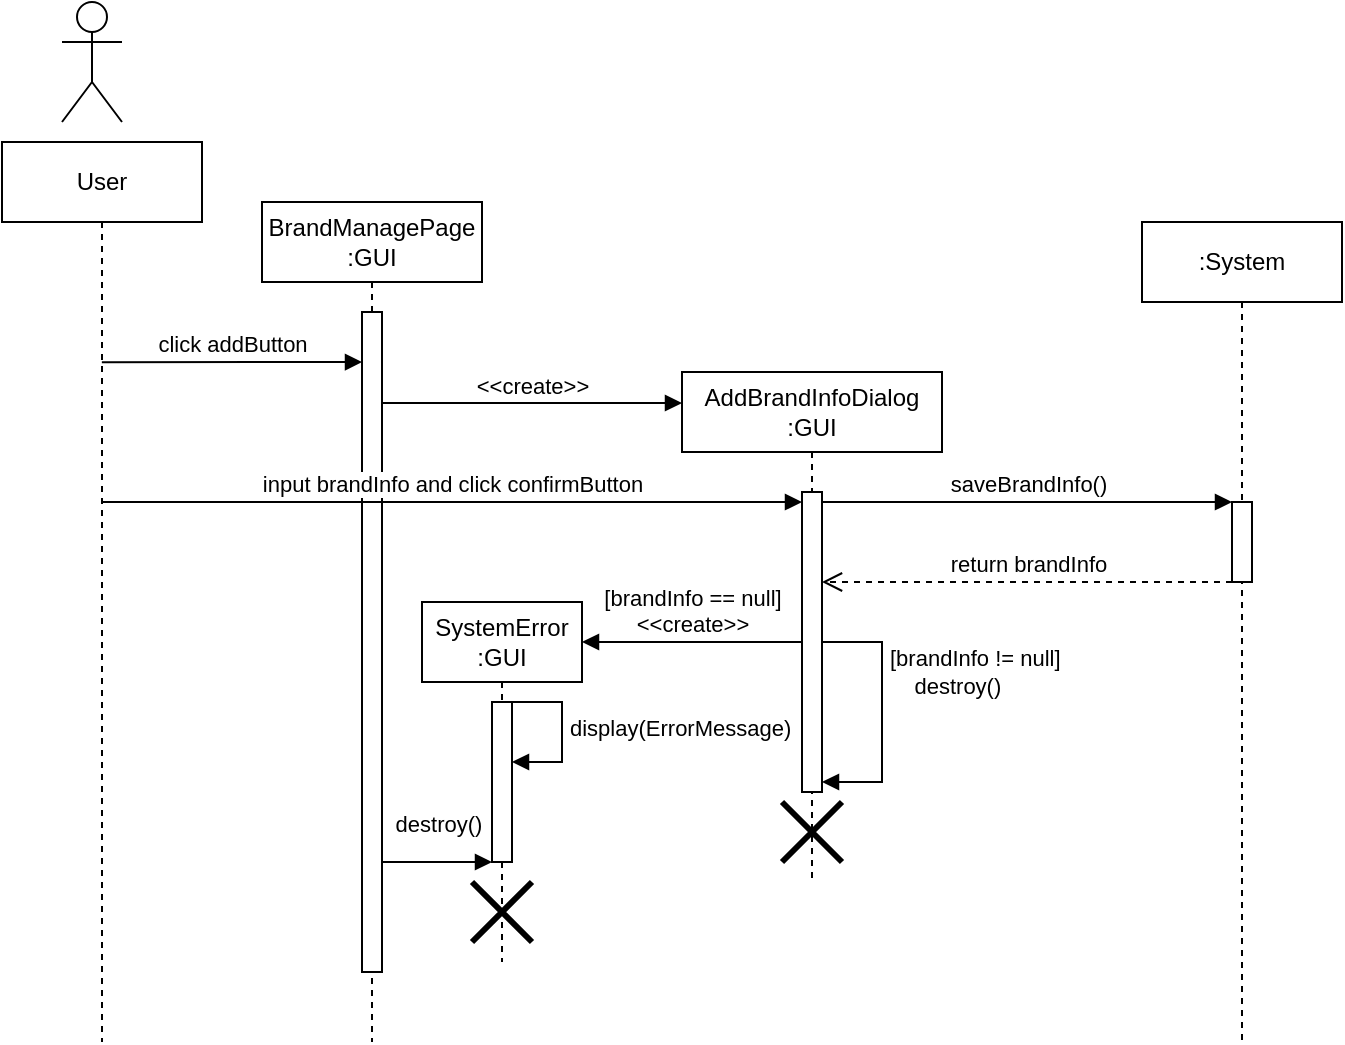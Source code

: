 <mxfile version="21.6.8" type="device">
  <diagram name="第 1 页" id="R1_87DZo59g75ZOinkfy">
    <mxGraphModel dx="757" dy="527" grid="1" gridSize="10" guides="1" tooltips="1" connect="1" arrows="1" fold="1" page="1" pageScale="1" pageWidth="827" pageHeight="1169" math="0" shadow="0">
      <root>
        <mxCell id="0" />
        <mxCell id="1" parent="0" />
        <mxCell id="oP_ZUvbUY2IcQDuaWGMk-1" value="" style="shape=umlActor;verticalLabelPosition=bottom;verticalAlign=top;html=1;" vertex="1" parent="1">
          <mxGeometry x="60" y="40" width="30" height="60" as="geometry" />
        </mxCell>
        <mxCell id="oP_ZUvbUY2IcQDuaWGMk-2" value="User" style="shape=umlLifeline;perimeter=lifelinePerimeter;whiteSpace=wrap;html=1;container=1;dropTarget=0;collapsible=0;recursiveResize=0;outlineConnect=0;portConstraint=eastwest;newEdgeStyle={&quot;edgeStyle&quot;:&quot;elbowEdgeStyle&quot;,&quot;elbow&quot;:&quot;vertical&quot;,&quot;curved&quot;:0,&quot;rounded&quot;:0};" vertex="1" parent="1">
          <mxGeometry x="30" y="110" width="100" height="450" as="geometry" />
        </mxCell>
        <mxCell id="oP_ZUvbUY2IcQDuaWGMk-3" value="BrandManagePage&lt;br&gt;:GUI" style="shape=umlLifeline;perimeter=lifelinePerimeter;whiteSpace=wrap;html=1;container=1;dropTarget=0;collapsible=0;recursiveResize=0;outlineConnect=0;portConstraint=eastwest;newEdgeStyle={&quot;edgeStyle&quot;:&quot;elbowEdgeStyle&quot;,&quot;elbow&quot;:&quot;vertical&quot;,&quot;curved&quot;:0,&quot;rounded&quot;:0};" vertex="1" parent="1">
          <mxGeometry x="160" y="140" width="110" height="420" as="geometry" />
        </mxCell>
        <mxCell id="oP_ZUvbUY2IcQDuaWGMk-4" value="" style="html=1;points=[];perimeter=orthogonalPerimeter;outlineConnect=0;targetShapes=umlLifeline;portConstraint=eastwest;newEdgeStyle={&quot;edgeStyle&quot;:&quot;elbowEdgeStyle&quot;,&quot;elbow&quot;:&quot;vertical&quot;,&quot;curved&quot;:0,&quot;rounded&quot;:0};" vertex="1" parent="oP_ZUvbUY2IcQDuaWGMk-3">
          <mxGeometry x="50" y="55" width="10" height="330" as="geometry" />
        </mxCell>
        <mxCell id="oP_ZUvbUY2IcQDuaWGMk-5" value="click addButton" style="html=1;verticalAlign=bottom;endArrow=block;edgeStyle=elbowEdgeStyle;elbow=vertical;curved=0;rounded=0;" edge="1" parent="1">
          <mxGeometry width="80" relative="1" as="geometry">
            <mxPoint x="79.929" y="220.136" as="sourcePoint" />
            <mxPoint x="210" y="220" as="targetPoint" />
          </mxGeometry>
        </mxCell>
        <mxCell id="oP_ZUvbUY2IcQDuaWGMk-6" value="AddBrandInfoDialog&lt;br&gt;:GUI" style="shape=umlLifeline;perimeter=lifelinePerimeter;whiteSpace=wrap;html=1;container=1;dropTarget=0;collapsible=0;recursiveResize=0;outlineConnect=0;portConstraint=eastwest;newEdgeStyle={&quot;edgeStyle&quot;:&quot;elbowEdgeStyle&quot;,&quot;elbow&quot;:&quot;vertical&quot;,&quot;curved&quot;:0,&quot;rounded&quot;:0};" vertex="1" parent="1">
          <mxGeometry x="370" y="225" width="130" height="255" as="geometry" />
        </mxCell>
        <mxCell id="oP_ZUvbUY2IcQDuaWGMk-7" value="" style="html=1;points=[];perimeter=orthogonalPerimeter;outlineConnect=0;targetShapes=umlLifeline;portConstraint=eastwest;newEdgeStyle={&quot;edgeStyle&quot;:&quot;elbowEdgeStyle&quot;,&quot;elbow&quot;:&quot;vertical&quot;,&quot;curved&quot;:0,&quot;rounded&quot;:0};" vertex="1" parent="oP_ZUvbUY2IcQDuaWGMk-6">
          <mxGeometry x="60" y="60" width="10" height="150" as="geometry" />
        </mxCell>
        <mxCell id="oP_ZUvbUY2IcQDuaWGMk-8" value="" style="shape=umlDestroy;whiteSpace=wrap;html=1;strokeWidth=3;targetShapes=umlLifeline;" vertex="1" parent="oP_ZUvbUY2IcQDuaWGMk-6">
          <mxGeometry x="50" y="215" width="30" height="30" as="geometry" />
        </mxCell>
        <mxCell id="oP_ZUvbUY2IcQDuaWGMk-9" value="&amp;lt;&amp;lt;create&amp;gt;&amp;gt;" style="html=1;verticalAlign=bottom;endArrow=block;edgeStyle=elbowEdgeStyle;elbow=vertical;curved=0;rounded=0;entryX=0;entryY=0.061;entryDx=0;entryDy=0;entryPerimeter=0;" edge="1" parent="1" source="oP_ZUvbUY2IcQDuaWGMk-4" target="oP_ZUvbUY2IcQDuaWGMk-6">
          <mxGeometry width="80" relative="1" as="geometry">
            <mxPoint x="240" y="240" as="sourcePoint" />
            <mxPoint x="320" y="240" as="targetPoint" />
          </mxGeometry>
        </mxCell>
        <mxCell id="oP_ZUvbUY2IcQDuaWGMk-10" value="input brandInfo and click confirmButton" style="html=1;verticalAlign=bottom;endArrow=block;edgeStyle=elbowEdgeStyle;elbow=vertical;curved=0;rounded=0;" edge="1" parent="1">
          <mxGeometry width="80" relative="1" as="geometry">
            <mxPoint x="80.167" y="290" as="sourcePoint" />
            <mxPoint x="430" y="290" as="targetPoint" />
          </mxGeometry>
        </mxCell>
        <mxCell id="oP_ZUvbUY2IcQDuaWGMk-11" value=":System" style="shape=umlLifeline;perimeter=lifelinePerimeter;whiteSpace=wrap;html=1;container=1;dropTarget=0;collapsible=0;recursiveResize=0;outlineConnect=0;portConstraint=eastwest;newEdgeStyle={&quot;edgeStyle&quot;:&quot;elbowEdgeStyle&quot;,&quot;elbow&quot;:&quot;vertical&quot;,&quot;curved&quot;:0,&quot;rounded&quot;:0};" vertex="1" parent="1">
          <mxGeometry x="600" y="150" width="100" height="410" as="geometry" />
        </mxCell>
        <mxCell id="oP_ZUvbUY2IcQDuaWGMk-12" value="" style="html=1;points=[];perimeter=orthogonalPerimeter;outlineConnect=0;targetShapes=umlLifeline;portConstraint=eastwest;newEdgeStyle={&quot;edgeStyle&quot;:&quot;elbowEdgeStyle&quot;,&quot;elbow&quot;:&quot;vertical&quot;,&quot;curved&quot;:0,&quot;rounded&quot;:0};" vertex="1" parent="oP_ZUvbUY2IcQDuaWGMk-11">
          <mxGeometry x="45" y="140" width="10" height="40" as="geometry" />
        </mxCell>
        <mxCell id="oP_ZUvbUY2IcQDuaWGMk-13" value="saveBrandInfo()" style="html=1;verticalAlign=bottom;endArrow=block;edgeStyle=elbowEdgeStyle;elbow=vertical;curved=0;rounded=0;" edge="1" parent="1">
          <mxGeometry width="80" relative="1" as="geometry">
            <mxPoint x="440" y="290" as="sourcePoint" />
            <mxPoint x="645" y="290" as="targetPoint" />
          </mxGeometry>
        </mxCell>
        <mxCell id="oP_ZUvbUY2IcQDuaWGMk-14" value="return brandInfo" style="html=1;verticalAlign=bottom;endArrow=open;dashed=1;endSize=8;edgeStyle=elbowEdgeStyle;elbow=vertical;curved=0;rounded=0;" edge="1" parent="1">
          <mxGeometry relative="1" as="geometry">
            <mxPoint x="645" y="330" as="sourcePoint" />
            <mxPoint x="440" y="330" as="targetPoint" />
          </mxGeometry>
        </mxCell>
        <mxCell id="oP_ZUvbUY2IcQDuaWGMk-15" value="[brandInfo != null]&lt;br&gt;&lt;span style=&quot;&quot;&gt;&lt;span style=&quot;&quot;&gt;&amp;nbsp;&amp;nbsp;&amp;nbsp;&amp;nbsp;&lt;/span&gt;&lt;/span&gt;destroy()" style="html=1;align=left;spacingLeft=2;endArrow=block;rounded=0;edgeStyle=orthogonalEdgeStyle;curved=0;rounded=0;" edge="1" parent="1">
          <mxGeometry relative="1" as="geometry">
            <mxPoint x="440" y="400" as="sourcePoint" />
            <Array as="points">
              <mxPoint x="440" y="360" />
              <mxPoint x="470" y="360" />
              <mxPoint x="470" y="430" />
            </Array>
            <mxPoint x="440" y="430" as="targetPoint" />
          </mxGeometry>
        </mxCell>
        <mxCell id="oP_ZUvbUY2IcQDuaWGMk-16" value="[brandInfo == null]&lt;br&gt;&amp;lt;&amp;lt;create&amp;gt;&amp;gt;" style="html=1;verticalAlign=bottom;endArrow=block;edgeStyle=elbowEdgeStyle;elbow=vertical;curved=0;rounded=0;" edge="1" parent="1" source="oP_ZUvbUY2IcQDuaWGMk-7">
          <mxGeometry width="80" relative="1" as="geometry">
            <mxPoint x="400" y="360" as="sourcePoint" />
            <mxPoint x="320" y="360" as="targetPoint" />
          </mxGeometry>
        </mxCell>
        <mxCell id="oP_ZUvbUY2IcQDuaWGMk-17" value="SystemError&lt;br&gt;:GUI" style="shape=umlLifeline;perimeter=lifelinePerimeter;whiteSpace=wrap;html=1;container=1;dropTarget=0;collapsible=0;recursiveResize=0;outlineConnect=0;portConstraint=eastwest;newEdgeStyle={&quot;edgeStyle&quot;:&quot;elbowEdgeStyle&quot;,&quot;elbow&quot;:&quot;vertical&quot;,&quot;curved&quot;:0,&quot;rounded&quot;:0};" vertex="1" parent="1">
          <mxGeometry x="240" y="340" width="80" height="180" as="geometry" />
        </mxCell>
        <mxCell id="oP_ZUvbUY2IcQDuaWGMk-18" value="" style="html=1;points=[];perimeter=orthogonalPerimeter;outlineConnect=0;targetShapes=umlLifeline;portConstraint=eastwest;newEdgeStyle={&quot;edgeStyle&quot;:&quot;elbowEdgeStyle&quot;,&quot;elbow&quot;:&quot;vertical&quot;,&quot;curved&quot;:0,&quot;rounded&quot;:0};" vertex="1" parent="oP_ZUvbUY2IcQDuaWGMk-17">
          <mxGeometry x="35" y="50" width="10" height="80" as="geometry" />
        </mxCell>
        <mxCell id="oP_ZUvbUY2IcQDuaWGMk-19" value="" style="shape=umlDestroy;whiteSpace=wrap;html=1;strokeWidth=3;targetShapes=umlLifeline;" vertex="1" parent="oP_ZUvbUY2IcQDuaWGMk-17">
          <mxGeometry x="25" y="140" width="30" height="30" as="geometry" />
        </mxCell>
        <mxCell id="oP_ZUvbUY2IcQDuaWGMk-20" value="display(ErrorMessage)" style="html=1;align=left;spacingLeft=2;endArrow=block;rounded=0;edgeStyle=orthogonalEdgeStyle;curved=0;rounded=0;" edge="1" parent="1">
          <mxGeometry relative="1" as="geometry">
            <mxPoint x="280" y="390" as="sourcePoint" />
            <Array as="points">
              <mxPoint x="310" y="420" />
            </Array>
            <mxPoint x="285" y="420" as="targetPoint" />
          </mxGeometry>
        </mxCell>
        <mxCell id="oP_ZUvbUY2IcQDuaWGMk-21" value="destroy()" style="html=1;verticalAlign=bottom;endArrow=block;edgeStyle=elbowEdgeStyle;elbow=vertical;curved=0;rounded=0;" edge="1" parent="1" source="oP_ZUvbUY2IcQDuaWGMk-4" target="oP_ZUvbUY2IcQDuaWGMk-18">
          <mxGeometry y="10" width="80" relative="1" as="geometry">
            <mxPoint x="230" y="460" as="sourcePoint" />
            <mxPoint x="270" y="460" as="targetPoint" />
            <Array as="points">
              <mxPoint x="250" y="470" />
            </Array>
            <mxPoint as="offset" />
          </mxGeometry>
        </mxCell>
      </root>
    </mxGraphModel>
  </diagram>
</mxfile>
